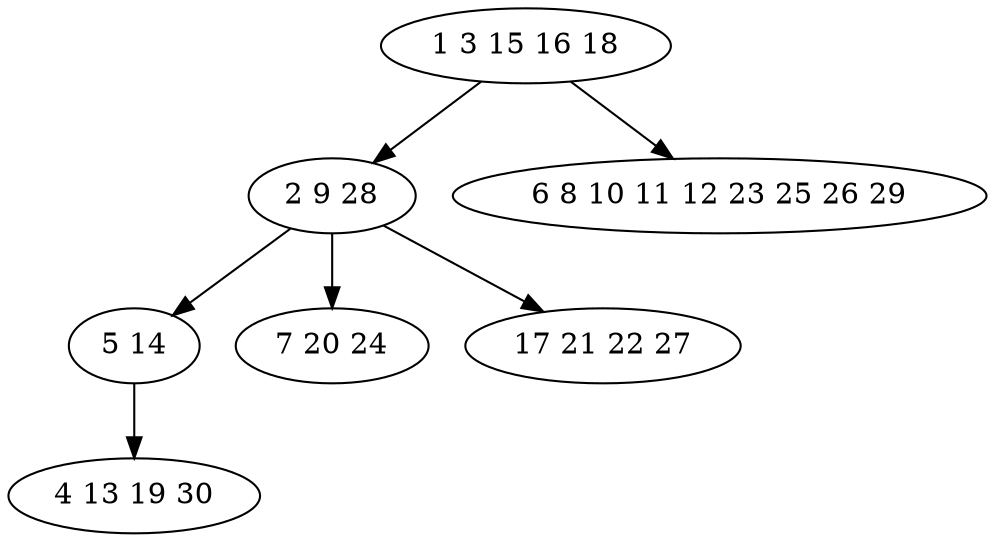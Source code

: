 digraph true_tree {
	"0" -> "1"
	"0" -> "2"
	"1" -> "3"
	"1" -> "4"
	"3" -> "5"
	"1" -> "6"
	"0" [label="1 3 15 16 18"];
	"1" [label="2 9 28"];
	"2" [label="6 8 10 11 12 23 25 26 29"];
	"3" [label="5 14"];
	"4" [label="7 20 24"];
	"5" [label="4 13 19 30"];
	"6" [label="17 21 22 27"];
}
